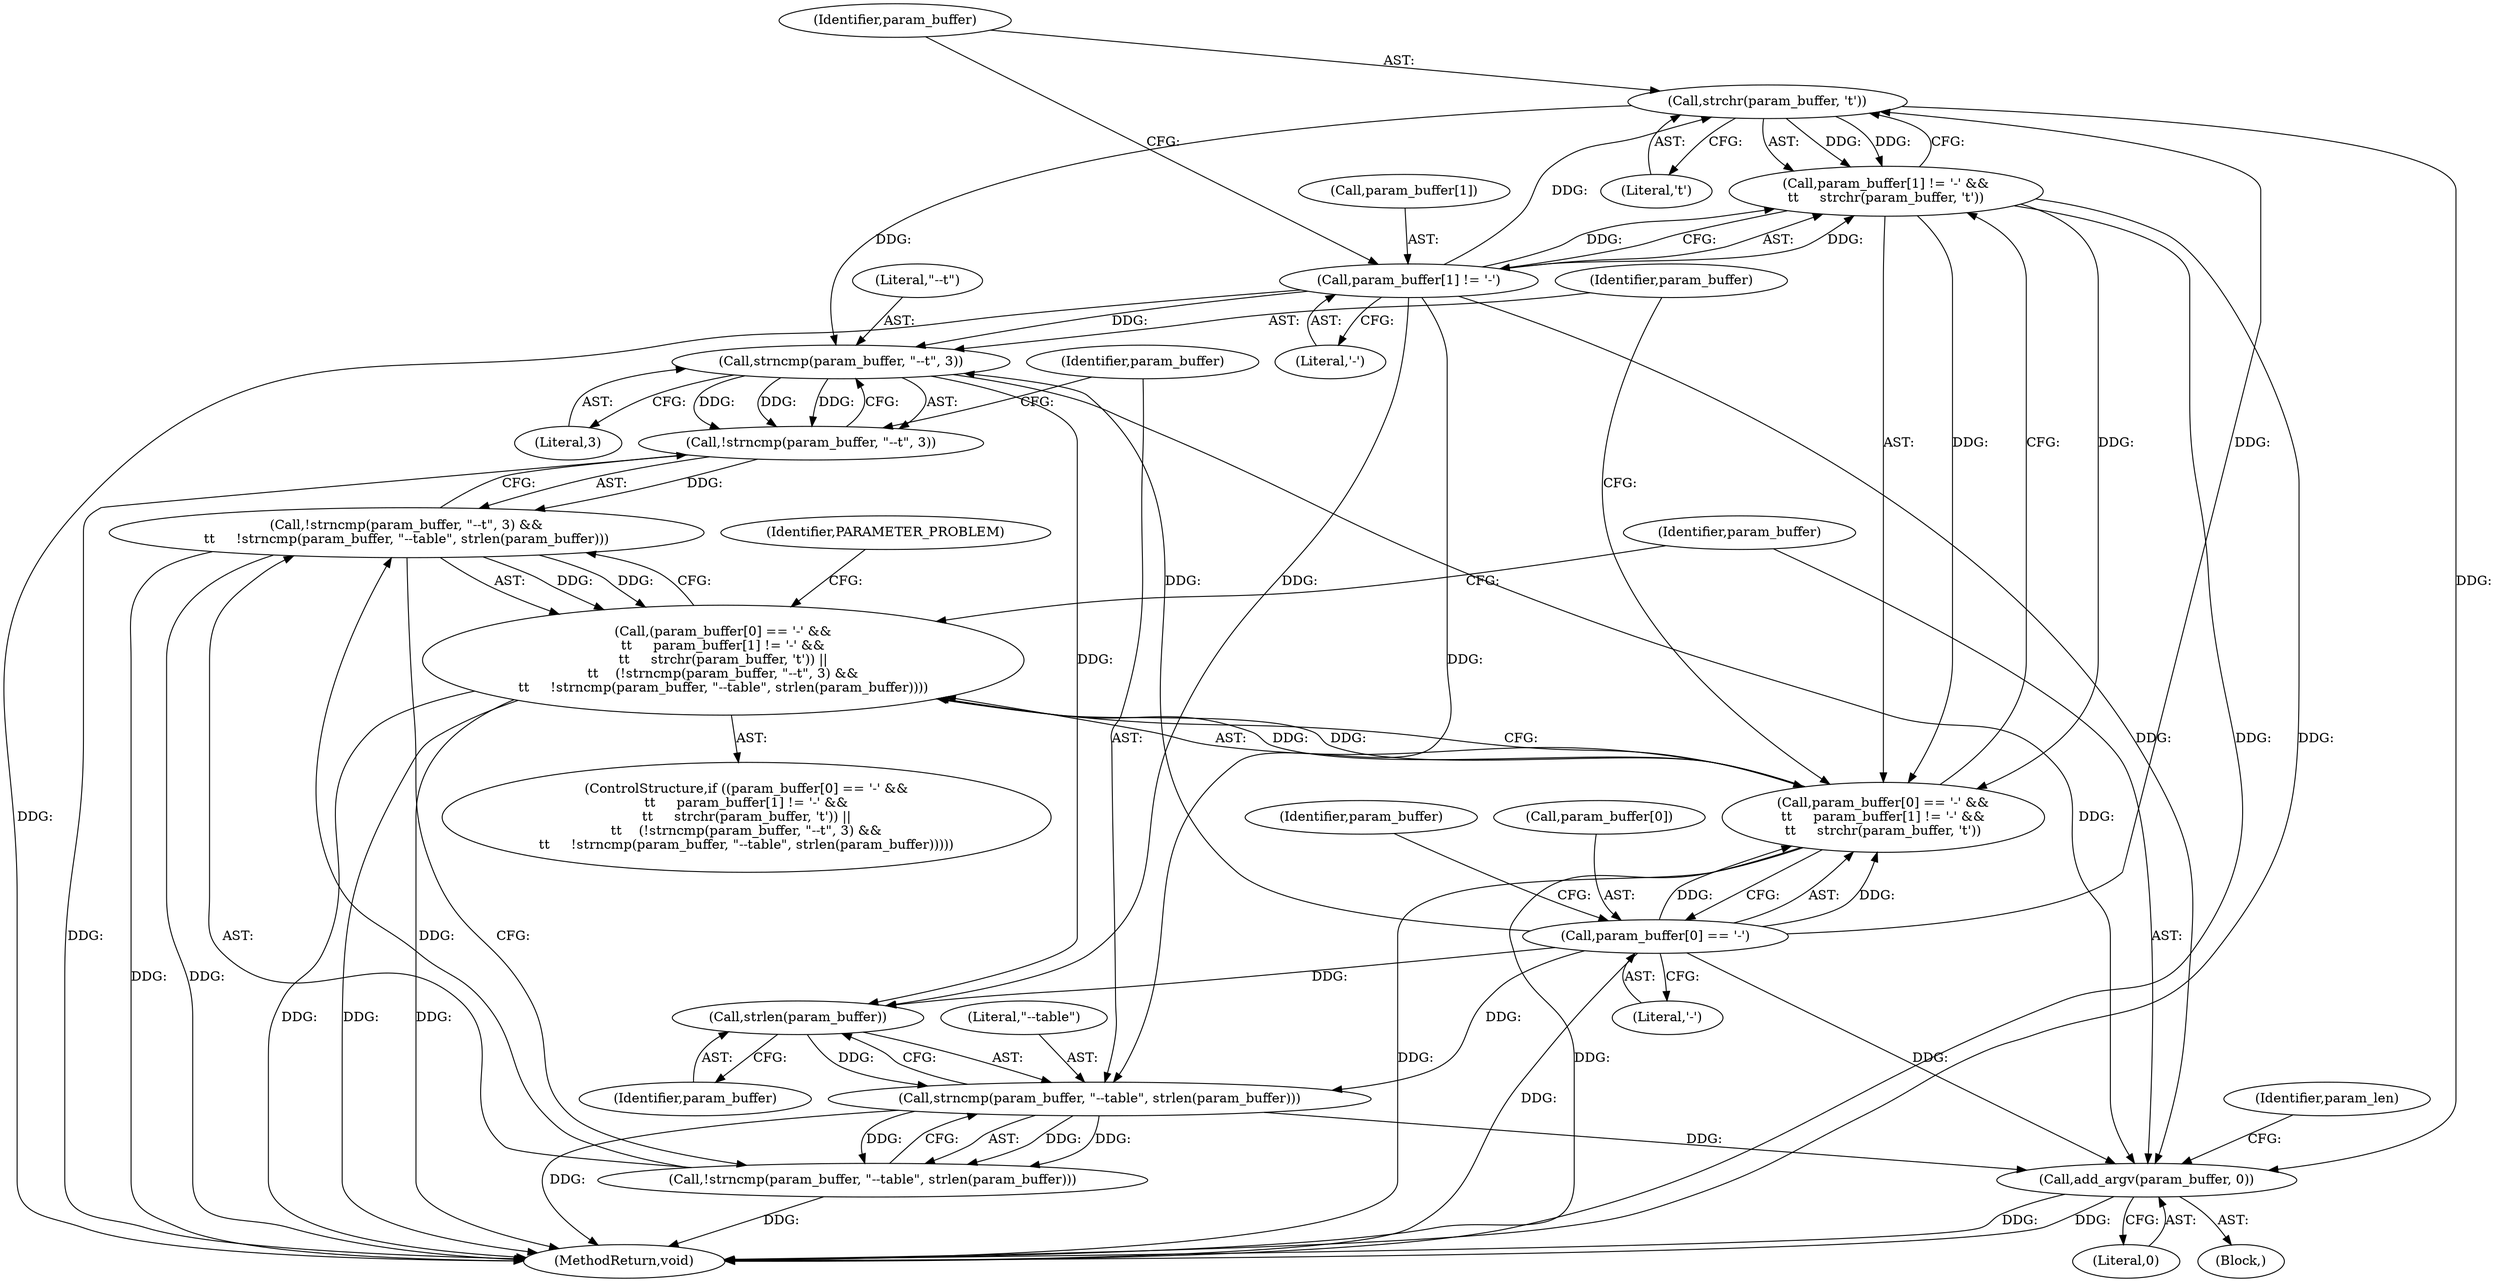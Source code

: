 digraph "1_netfilter_2ae1099a42e6a0f06de305ca13a842ac83d4683e@API" {
"1000133" [label="(Call,strchr(param_buffer, 't'))"];
"1000122" [label="(Call,param_buffer[0] == '-')"];
"1000128" [label="(Call,param_buffer[1] != '-')"];
"1000127" [label="(Call,param_buffer[1] != '-' &&\n\t\t     strchr(param_buffer, 't'))"];
"1000121" [label="(Call,param_buffer[0] == '-' &&\n\t\t     param_buffer[1] != '-' &&\n\t\t     strchr(param_buffer, 't'))"];
"1000120" [label="(Call,(param_buffer[0] == '-' &&\n\t\t     param_buffer[1] != '-' &&\n\t\t     strchr(param_buffer, 't')) ||\n\t\t    (!strncmp(param_buffer, \"--t\", 3) &&\n\t\t     !strncmp(param_buffer, \"--table\", strlen(param_buffer))))"];
"1000138" [label="(Call,strncmp(param_buffer, \"--t\", 3))"];
"1000137" [label="(Call,!strncmp(param_buffer, \"--t\", 3))"];
"1000136" [label="(Call,!strncmp(param_buffer, \"--t\", 3) &&\n\t\t     !strncmp(param_buffer, \"--table\", strlen(param_buffer)))"];
"1000146" [label="(Call,strlen(param_buffer))"];
"1000143" [label="(Call,strncmp(param_buffer, \"--table\", strlen(param_buffer)))"];
"1000142" [label="(Call,!strncmp(param_buffer, \"--table\", strlen(param_buffer)))"];
"1000156" [label="(Call,add_argv(param_buffer, 0))"];
"1000139" [label="(Identifier,param_buffer)"];
"1000126" [label="(Literal,'-')"];
"1000128" [label="(Call,param_buffer[1] != '-')"];
"1000122" [label="(Call,param_buffer[0] == '-')"];
"1000143" [label="(Call,strncmp(param_buffer, \"--table\", strlen(param_buffer)))"];
"1000130" [label="(Identifier,param_buffer)"];
"1000137" [label="(Call,!strncmp(param_buffer, \"--t\", 3))"];
"1000157" [label="(Identifier,param_buffer)"];
"1000104" [label="(Block,)"];
"1000141" [label="(Literal,3)"];
"1000140" [label="(Literal,\"--t\")"];
"1000120" [label="(Call,(param_buffer[0] == '-' &&\n\t\t     param_buffer[1] != '-' &&\n\t\t     strchr(param_buffer, 't')) ||\n\t\t    (!strncmp(param_buffer, \"--t\", 3) &&\n\t\t     !strncmp(param_buffer, \"--table\", strlen(param_buffer))))"];
"1000156" [label="(Call,add_argv(param_buffer, 0))"];
"1000142" [label="(Call,!strncmp(param_buffer, \"--table\", strlen(param_buffer)))"];
"1000119" [label="(ControlStructure,if ((param_buffer[0] == '-' &&\n\t\t     param_buffer[1] != '-' &&\n\t\t     strchr(param_buffer, 't')) ||\n\t\t    (!strncmp(param_buffer, \"--t\", 3) &&\n\t\t     !strncmp(param_buffer, \"--table\", strlen(param_buffer)))))"];
"1000136" [label="(Call,!strncmp(param_buffer, \"--t\", 3) &&\n\t\t     !strncmp(param_buffer, \"--table\", strlen(param_buffer)))"];
"1000138" [label="(Call,strncmp(param_buffer, \"--t\", 3))"];
"1000135" [label="(Literal,'t')"];
"1000147" [label="(Identifier,param_buffer)"];
"1000160" [label="(Identifier,param_len)"];
"1000146" [label="(Call,strlen(param_buffer))"];
"1000129" [label="(Call,param_buffer[1])"];
"1000133" [label="(Call,strchr(param_buffer, 't'))"];
"1000127" [label="(Call,param_buffer[1] != '-' &&\n\t\t     strchr(param_buffer, 't'))"];
"1000162" [label="(MethodReturn,void)"];
"1000134" [label="(Identifier,param_buffer)"];
"1000132" [label="(Literal,'-')"];
"1000145" [label="(Literal,\"--table\")"];
"1000150" [label="(Identifier,PARAMETER_PROBLEM)"];
"1000158" [label="(Literal,0)"];
"1000121" [label="(Call,param_buffer[0] == '-' &&\n\t\t     param_buffer[1] != '-' &&\n\t\t     strchr(param_buffer, 't'))"];
"1000123" [label="(Call,param_buffer[0])"];
"1000144" [label="(Identifier,param_buffer)"];
"1000133" -> "1000127"  [label="AST: "];
"1000133" -> "1000135"  [label="CFG: "];
"1000134" -> "1000133"  [label="AST: "];
"1000135" -> "1000133"  [label="AST: "];
"1000127" -> "1000133"  [label="CFG: "];
"1000133" -> "1000127"  [label="DDG: "];
"1000133" -> "1000127"  [label="DDG: "];
"1000122" -> "1000133"  [label="DDG: "];
"1000128" -> "1000133"  [label="DDG: "];
"1000133" -> "1000138"  [label="DDG: "];
"1000133" -> "1000156"  [label="DDG: "];
"1000122" -> "1000121"  [label="AST: "];
"1000122" -> "1000126"  [label="CFG: "];
"1000123" -> "1000122"  [label="AST: "];
"1000126" -> "1000122"  [label="AST: "];
"1000130" -> "1000122"  [label="CFG: "];
"1000121" -> "1000122"  [label="CFG: "];
"1000122" -> "1000162"  [label="DDG: "];
"1000122" -> "1000121"  [label="DDG: "];
"1000122" -> "1000121"  [label="DDG: "];
"1000122" -> "1000138"  [label="DDG: "];
"1000122" -> "1000143"  [label="DDG: "];
"1000122" -> "1000146"  [label="DDG: "];
"1000122" -> "1000156"  [label="DDG: "];
"1000128" -> "1000127"  [label="AST: "];
"1000128" -> "1000132"  [label="CFG: "];
"1000129" -> "1000128"  [label="AST: "];
"1000132" -> "1000128"  [label="AST: "];
"1000134" -> "1000128"  [label="CFG: "];
"1000127" -> "1000128"  [label="CFG: "];
"1000128" -> "1000162"  [label="DDG: "];
"1000128" -> "1000127"  [label="DDG: "];
"1000128" -> "1000127"  [label="DDG: "];
"1000128" -> "1000138"  [label="DDG: "];
"1000128" -> "1000143"  [label="DDG: "];
"1000128" -> "1000146"  [label="DDG: "];
"1000128" -> "1000156"  [label="DDG: "];
"1000127" -> "1000121"  [label="AST: "];
"1000121" -> "1000127"  [label="CFG: "];
"1000127" -> "1000162"  [label="DDG: "];
"1000127" -> "1000162"  [label="DDG: "];
"1000127" -> "1000121"  [label="DDG: "];
"1000127" -> "1000121"  [label="DDG: "];
"1000121" -> "1000120"  [label="AST: "];
"1000139" -> "1000121"  [label="CFG: "];
"1000120" -> "1000121"  [label="CFG: "];
"1000121" -> "1000162"  [label="DDG: "];
"1000121" -> "1000162"  [label="DDG: "];
"1000121" -> "1000120"  [label="DDG: "];
"1000121" -> "1000120"  [label="DDG: "];
"1000120" -> "1000119"  [label="AST: "];
"1000120" -> "1000136"  [label="CFG: "];
"1000136" -> "1000120"  [label="AST: "];
"1000150" -> "1000120"  [label="CFG: "];
"1000157" -> "1000120"  [label="CFG: "];
"1000120" -> "1000162"  [label="DDG: "];
"1000120" -> "1000162"  [label="DDG: "];
"1000120" -> "1000162"  [label="DDG: "];
"1000136" -> "1000120"  [label="DDG: "];
"1000136" -> "1000120"  [label="DDG: "];
"1000138" -> "1000137"  [label="AST: "];
"1000138" -> "1000141"  [label="CFG: "];
"1000139" -> "1000138"  [label="AST: "];
"1000140" -> "1000138"  [label="AST: "];
"1000141" -> "1000138"  [label="AST: "];
"1000137" -> "1000138"  [label="CFG: "];
"1000138" -> "1000137"  [label="DDG: "];
"1000138" -> "1000137"  [label="DDG: "];
"1000138" -> "1000137"  [label="DDG: "];
"1000138" -> "1000146"  [label="DDG: "];
"1000138" -> "1000156"  [label="DDG: "];
"1000137" -> "1000136"  [label="AST: "];
"1000144" -> "1000137"  [label="CFG: "];
"1000136" -> "1000137"  [label="CFG: "];
"1000137" -> "1000162"  [label="DDG: "];
"1000137" -> "1000136"  [label="DDG: "];
"1000136" -> "1000142"  [label="CFG: "];
"1000142" -> "1000136"  [label="AST: "];
"1000136" -> "1000162"  [label="DDG: "];
"1000136" -> "1000162"  [label="DDG: "];
"1000142" -> "1000136"  [label="DDG: "];
"1000146" -> "1000143"  [label="AST: "];
"1000146" -> "1000147"  [label="CFG: "];
"1000147" -> "1000146"  [label="AST: "];
"1000143" -> "1000146"  [label="CFG: "];
"1000146" -> "1000143"  [label="DDG: "];
"1000143" -> "1000142"  [label="AST: "];
"1000144" -> "1000143"  [label="AST: "];
"1000145" -> "1000143"  [label="AST: "];
"1000142" -> "1000143"  [label="CFG: "];
"1000143" -> "1000162"  [label="DDG: "];
"1000143" -> "1000142"  [label="DDG: "];
"1000143" -> "1000142"  [label="DDG: "];
"1000143" -> "1000142"  [label="DDG: "];
"1000143" -> "1000156"  [label="DDG: "];
"1000142" -> "1000162"  [label="DDG: "];
"1000156" -> "1000104"  [label="AST: "];
"1000156" -> "1000158"  [label="CFG: "];
"1000157" -> "1000156"  [label="AST: "];
"1000158" -> "1000156"  [label="AST: "];
"1000160" -> "1000156"  [label="CFG: "];
"1000156" -> "1000162"  [label="DDG: "];
"1000156" -> "1000162"  [label="DDG: "];
}
